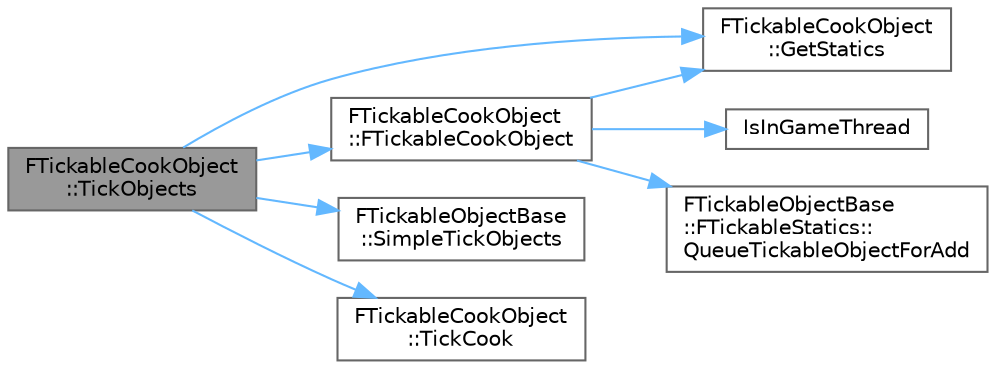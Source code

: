 digraph "FTickableCookObject::TickObjects"
{
 // INTERACTIVE_SVG=YES
 // LATEX_PDF_SIZE
  bgcolor="transparent";
  edge [fontname=Helvetica,fontsize=10,labelfontname=Helvetica,labelfontsize=10];
  node [fontname=Helvetica,fontsize=10,shape=box,height=0.2,width=0.4];
  rankdir="LR";
  Node1 [id="Node000001",label="FTickableCookObject\l::TickObjects",height=0.2,width=0.4,color="gray40", fillcolor="grey60", style="filled", fontcolor="black",tooltip="Calls TickCook on every enabled tickable object."];
  Node1 -> Node2 [id="edge1_Node000001_Node000002",color="steelblue1",style="solid",tooltip=" "];
  Node2 [id="Node000002",label="FTickableCookObject\l::FTickableCookObject",height=0.2,width=0.4,color="grey40", fillcolor="white", style="filled",URL="$df/d87/classFTickableCookObject.html#a4c60a393311b5442ccc9ac3f7d1003ef",tooltip="Registers this instance with the static array of tickable objects."];
  Node2 -> Node3 [id="edge2_Node000002_Node000003",color="steelblue1",style="solid",tooltip=" "];
  Node3 [id="Node000003",label="FTickableCookObject\l::GetStatics",height=0.2,width=0.4,color="grey40", fillcolor="white", style="filled",URL="$df/d87/classFTickableCookObject.html#a6c309bd5bc33eb167ac94c9b3e4d58db",tooltip="Returns the tracking struct for this type."];
  Node2 -> Node4 [id="edge3_Node000002_Node000004",color="steelblue1",style="solid",tooltip=" "];
  Node4 [id="Node000004",label="IsInGameThread",height=0.2,width=0.4,color="grey40", fillcolor="white", style="filled",URL="$d5/d8c/CoreGlobals_8h.html#aef9b701034d58fd883a90af440707365",tooltip=" "];
  Node2 -> Node5 [id="edge4_Node000002_Node000005",color="steelblue1",style="solid",tooltip=" "];
  Node5 [id="Node000005",label="FTickableObjectBase\l::FTickableStatics::\lQueueTickableObjectForAdd",height=0.2,width=0.4,color="grey40", fillcolor="white", style="filled",URL="$d0/d95/structFTickableObjectBase_1_1FTickableStatics.html#a69ef7c8ad7f576e3e6587134672cccb0",tooltip="Call from anywhere to lock and add to the new objects list."];
  Node1 -> Node3 [id="edge5_Node000001_Node000003",color="steelblue1",style="solid",tooltip=" "];
  Node1 -> Node6 [id="edge6_Node000001_Node000006",color="steelblue1",style="solid",tooltip=" "];
  Node6 [id="Node000006",label="FTickableObjectBase\l::SimpleTickObjects",height=0.2,width=0.4,color="grey40", fillcolor="white", style="filled",URL="$d1/d0d/classFTickableObjectBase.html#a7c3e2526e462e84f3fbb02adc246da6a",tooltip="Perform a simple tick using a class-specific statics struct and a function ref."];
  Node1 -> Node7 [id="edge7_Node000001_Node000007",color="steelblue1",style="solid",tooltip=" "];
  Node7 [id="Node000007",label="FTickableCookObject\l::TickCook",height=0.2,width=0.4,color="grey40", fillcolor="white", style="filled",URL="$df/d87/classFTickableCookObject.html#a0bbf75faeea58f4a3088f2b120eaee2b",tooltip="Cook tick virtual, must be implemented in subclass."];
}
